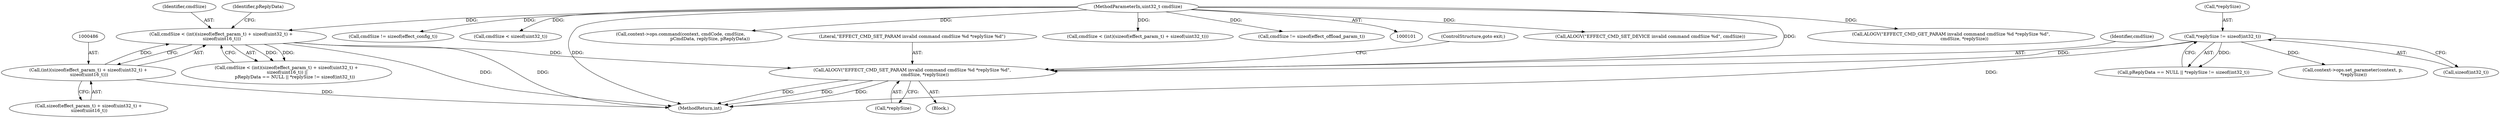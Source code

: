 digraph "0_Android_073a80800f341325932c66818ce4302b312909a4@pointer" {
"1000509" [label="(Call,ALOGV(\"EFFECT_CMD_SET_PARAM invalid command cmdSize %d *replySize %d\",\n                  cmdSize, *replySize))"];
"1000483" [label="(Call,cmdSize < (int)(sizeof(effect_param_t) + sizeof(uint32_t) +\n sizeof(uint16_t)))"];
"1000104" [label="(MethodParameterIn,uint32_t cmdSize)"];
"1000485" [label="(Call,(int)(sizeof(effect_param_t) + sizeof(uint32_t) +\n sizeof(uint16_t)))"];
"1000499" [label="(Call,*replySize != sizeof(int32_t))"];
"1000483" [label="(Call,cmdSize < (int)(sizeof(effect_param_t) + sizeof(uint32_t) +\n sizeof(uint16_t)))"];
"1000509" [label="(Call,ALOGV(\"EFFECT_CMD_SET_PARAM invalid command cmdSize %d *replySize %d\",\n                  cmdSize, *replySize))"];
"1000104" [label="(MethodParameterIn,uint32_t cmdSize)"];
"1000487" [label="(Call,sizeof(effect_param_t) + sizeof(uint32_t) +\n sizeof(uint16_t))"];
"1000510" [label="(Literal,\"EFFECT_CMD_SET_PARAM invalid command cmdSize %d *replySize %d\")"];
"1000499" [label="(Call,*replySize != sizeof(int32_t))"];
"1000484" [label="(Identifier,cmdSize)"];
"1000563" [label="(Call,ALOGV(\"EFFECT_CMD_SET_DEVICE invalid command cmdSize %d\", cmdSize))"];
"1000426" [label="(Call,ALOGV(\"EFFECT_CMD_GET_PARAM invalid command cmdSize %d *replySize %d\",\n                   cmdSize, *replySize))"];
"1000504" [label="(Block,)"];
"1000485" [label="(Call,(int)(sizeof(effect_param_t) + sizeof(uint32_t) +\n sizeof(uint16_t)))"];
"1000514" [label="(ControlStructure,goto exit;)"];
"1000511" [label="(Identifier,cmdSize)"];
"1000512" [label="(Call,*replySize)"];
"1000197" [label="(Call,cmdSize != sizeof(effect_config_t))"];
"1000500" [label="(Call,*replySize)"];
"1000502" [label="(Call,sizeof(int32_t))"];
"1000554" [label="(Call,cmdSize < sizeof(uint32_t))"];
"1000701" [label="(Call,context->ops.command(context, cmdCode, cmdSize,\n                                          pCmdData, replySize, pReplyData))"];
"1000482" [label="(Call,cmdSize < (int)(sizeof(effect_param_t) + sizeof(uint32_t) +\n sizeof(uint16_t)) ||\n            pReplyData == NULL || *replySize != sizeof(int32_t))"];
"1000497" [label="(Identifier,pReplyData)"];
"1000495" [label="(Call,pReplyData == NULL || *replySize != sizeof(int32_t))"];
"1000383" [label="(Call,cmdSize < (int)(sizeof(effect_param_t) + sizeof(uint32_t)))"];
"1000591" [label="(Call,cmdSize != sizeof(effect_offload_param_t))"];
"1000538" [label="(Call,context->ops.set_parameter(context, p,\n *replySize))"];
"1000725" [label="(MethodReturn,int)"];
"1000509" -> "1000504"  [label="AST: "];
"1000509" -> "1000512"  [label="CFG: "];
"1000510" -> "1000509"  [label="AST: "];
"1000511" -> "1000509"  [label="AST: "];
"1000512" -> "1000509"  [label="AST: "];
"1000514" -> "1000509"  [label="CFG: "];
"1000509" -> "1000725"  [label="DDG: "];
"1000509" -> "1000725"  [label="DDG: "];
"1000509" -> "1000725"  [label="DDG: "];
"1000483" -> "1000509"  [label="DDG: "];
"1000104" -> "1000509"  [label="DDG: "];
"1000499" -> "1000509"  [label="DDG: "];
"1000483" -> "1000482"  [label="AST: "];
"1000483" -> "1000485"  [label="CFG: "];
"1000484" -> "1000483"  [label="AST: "];
"1000485" -> "1000483"  [label="AST: "];
"1000497" -> "1000483"  [label="CFG: "];
"1000482" -> "1000483"  [label="CFG: "];
"1000483" -> "1000725"  [label="DDG: "];
"1000483" -> "1000725"  [label="DDG: "];
"1000483" -> "1000482"  [label="DDG: "];
"1000483" -> "1000482"  [label="DDG: "];
"1000104" -> "1000483"  [label="DDG: "];
"1000485" -> "1000483"  [label="DDG: "];
"1000104" -> "1000101"  [label="AST: "];
"1000104" -> "1000725"  [label="DDG: "];
"1000104" -> "1000197"  [label="DDG: "];
"1000104" -> "1000383"  [label="DDG: "];
"1000104" -> "1000426"  [label="DDG: "];
"1000104" -> "1000554"  [label="DDG: "];
"1000104" -> "1000563"  [label="DDG: "];
"1000104" -> "1000591"  [label="DDG: "];
"1000104" -> "1000701"  [label="DDG: "];
"1000485" -> "1000487"  [label="CFG: "];
"1000486" -> "1000485"  [label="AST: "];
"1000487" -> "1000485"  [label="AST: "];
"1000485" -> "1000725"  [label="DDG: "];
"1000499" -> "1000495"  [label="AST: "];
"1000499" -> "1000502"  [label="CFG: "];
"1000500" -> "1000499"  [label="AST: "];
"1000502" -> "1000499"  [label="AST: "];
"1000495" -> "1000499"  [label="CFG: "];
"1000499" -> "1000725"  [label="DDG: "];
"1000499" -> "1000495"  [label="DDG: "];
"1000499" -> "1000538"  [label="DDG: "];
}
